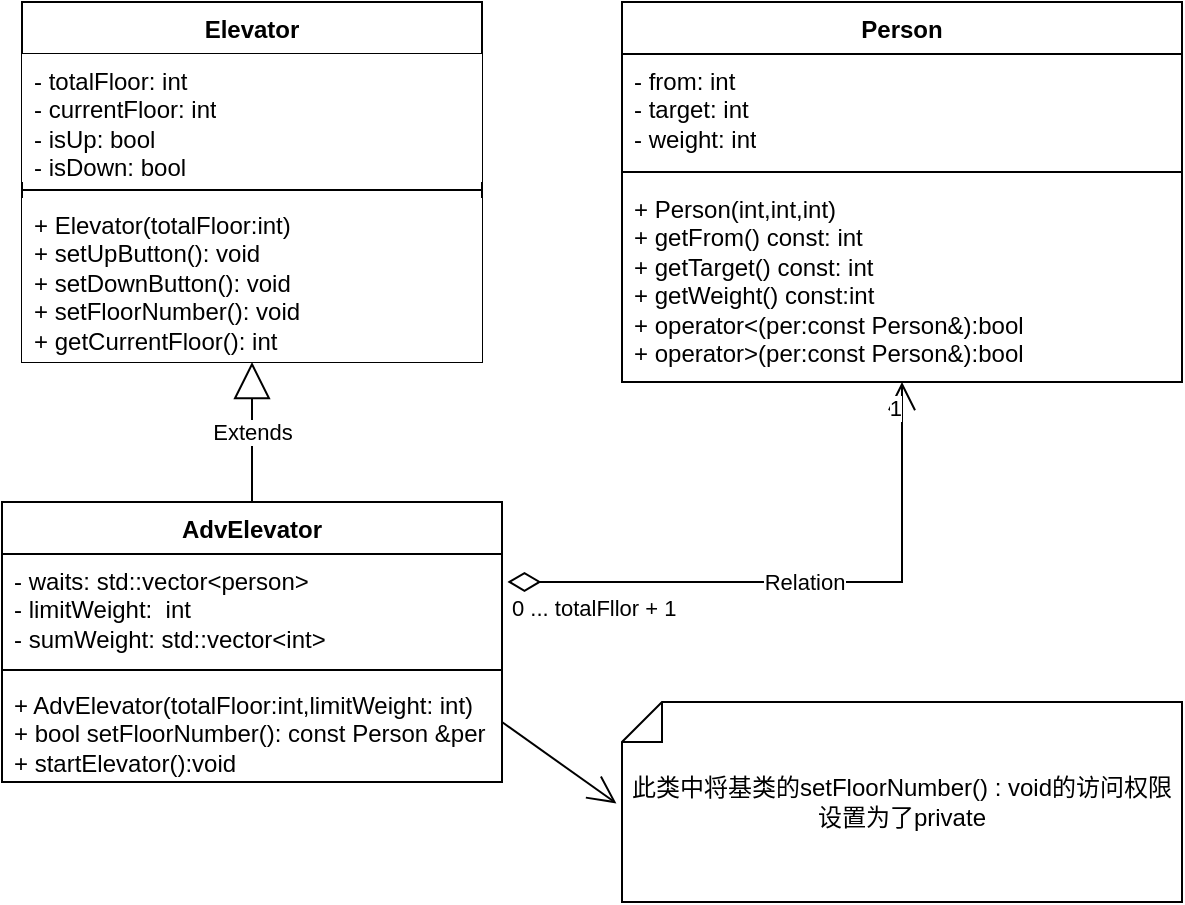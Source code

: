 <mxfile version="21.1.5" type="device">
  <diagram name="第 1 页" id="d-2SekT0oWRrDAiHW0gk">
    <mxGraphModel dx="823" dy="674" grid="1" gridSize="10" guides="1" tooltips="1" connect="1" arrows="1" fold="1" page="1" pageScale="1" pageWidth="827" pageHeight="1169" math="0" shadow="0">
      <root>
        <mxCell id="0" />
        <mxCell id="1" parent="0" />
        <mxCell id="HE3qIyfIJsHKENY5e4zm-1" value="Elevator" style="swimlane;fontStyle=1;align=center;verticalAlign=top;childLayout=stackLayout;horizontal=1;startSize=26;horizontalStack=0;resizeParent=1;resizeParentMax=0;resizeLast=0;collapsible=1;marginBottom=0;whiteSpace=wrap;html=1;" parent="1" vertex="1">
          <mxGeometry x="210" y="120" width="230" height="180" as="geometry">
            <mxRectangle x="210" y="120" width="90" height="30" as="alternateBounds" />
          </mxGeometry>
        </mxCell>
        <mxCell id="HE3qIyfIJsHKENY5e4zm-2" value="-&amp;nbsp;totalFloor&lt;span style=&quot;background-color: initial;&quot;&gt;: int&lt;/span&gt;&lt;br&gt;-&amp;nbsp;currentFloor: int&lt;br&gt;- isUp: bool&lt;br&gt;- isDown: bool" style="text;strokeColor=none;fillColor=default;align=left;verticalAlign=top;spacingLeft=4;spacingRight=4;overflow=hidden;rotatable=0;points=[[0,0.5],[1,0.5]];portConstraint=eastwest;whiteSpace=wrap;html=1;" parent="HE3qIyfIJsHKENY5e4zm-1" vertex="1">
          <mxGeometry y="26" width="230" height="64" as="geometry" />
        </mxCell>
        <mxCell id="HE3qIyfIJsHKENY5e4zm-3" value="" style="line;strokeWidth=1;fillColor=default;align=left;verticalAlign=middle;spacingTop=-1;spacingLeft=3;spacingRight=3;rotatable=0;labelPosition=right;points=[];portConstraint=eastwest;strokeColor=inherit;labelBorderColor=none;" parent="HE3qIyfIJsHKENY5e4zm-1" vertex="1">
          <mxGeometry y="90" width="230" height="8" as="geometry" />
        </mxCell>
        <mxCell id="HE3qIyfIJsHKENY5e4zm-4" value="+ Elevator(totalFloor:int)&lt;br&gt;+ setUpButton(): void&lt;br&gt;+ setDownButton(): void&lt;br&gt;+ setFloorNumber(): void&lt;br&gt;+ getCurrentFloor(): int" style="text;strokeColor=none;fillColor=default;align=left;verticalAlign=top;spacingLeft=4;spacingRight=4;overflow=hidden;rotatable=0;points=[[0,0.5],[1,0.5]];portConstraint=eastwest;whiteSpace=wrap;html=1;" parent="HE3qIyfIJsHKENY5e4zm-1" vertex="1">
          <mxGeometry y="98" width="230" height="82" as="geometry" />
        </mxCell>
        <mxCell id="wIJwUYnDV8P6VQxlKudw-1" value="AdvElevator" style="swimlane;fontStyle=1;align=center;verticalAlign=top;childLayout=stackLayout;horizontal=1;startSize=26;horizontalStack=0;resizeParent=1;resizeParentMax=0;resizeLast=0;collapsible=1;marginBottom=0;whiteSpace=wrap;html=1;" vertex="1" parent="1">
          <mxGeometry x="200" y="370" width="250" height="140" as="geometry" />
        </mxCell>
        <mxCell id="wIJwUYnDV8P6VQxlKudw-2" value="- waits: std::vector&amp;lt;person&amp;gt;&lt;br&gt;- limitWeight:&amp;nbsp; int&lt;br&gt;- sumWeight: std::vector&amp;lt;int&amp;gt;" style="text;strokeColor=none;fillColor=none;align=left;verticalAlign=top;spacingLeft=4;spacingRight=4;overflow=hidden;rotatable=0;points=[[0,0.5],[1,0.5]];portConstraint=eastwest;whiteSpace=wrap;html=1;" vertex="1" parent="wIJwUYnDV8P6VQxlKudw-1">
          <mxGeometry y="26" width="250" height="54" as="geometry" />
        </mxCell>
        <mxCell id="wIJwUYnDV8P6VQxlKudw-3" value="" style="line;strokeWidth=1;fillColor=none;align=left;verticalAlign=middle;spacingTop=-1;spacingLeft=3;spacingRight=3;rotatable=0;labelPosition=right;points=[];portConstraint=eastwest;strokeColor=inherit;" vertex="1" parent="wIJwUYnDV8P6VQxlKudw-1">
          <mxGeometry y="80" width="250" height="8" as="geometry" />
        </mxCell>
        <mxCell id="wIJwUYnDV8P6VQxlKudw-4" value="+ AdvElevator(totalFloor:int,limitWeight: int)&lt;br&gt;+ bool setFloorNumber(): const Person &amp;amp;per&lt;br&gt;+ startElevator():void" style="text;strokeColor=none;fillColor=none;align=left;verticalAlign=top;spacingLeft=4;spacingRight=4;overflow=hidden;rotatable=0;points=[[0,0.5],[1,0.5]];portConstraint=eastwest;whiteSpace=wrap;html=1;" vertex="1" parent="wIJwUYnDV8P6VQxlKudw-1">
          <mxGeometry y="88" width="250" height="52" as="geometry" />
        </mxCell>
        <mxCell id="wIJwUYnDV8P6VQxlKudw-11" value="此类中将基类的setFloorNumber() : void的访问权限&lt;br&gt;设置为了private" style="shape=note;size=20;whiteSpace=wrap;html=1;flipH=1;" vertex="1" parent="1">
          <mxGeometry x="510" y="470" width="280" height="100" as="geometry" />
        </mxCell>
        <mxCell id="wIJwUYnDV8P6VQxlKudw-15" value="" style="endArrow=open;endFill=1;endSize=12;html=1;rounded=0;entryX=1.01;entryY=0.507;entryDx=0;entryDy=0;entryPerimeter=0;" edge="1" parent="1" target="wIJwUYnDV8P6VQxlKudw-11">
          <mxGeometry width="160" relative="1" as="geometry">
            <mxPoint x="450" y="480" as="sourcePoint" />
            <mxPoint x="610" y="480" as="targetPoint" />
          </mxGeometry>
        </mxCell>
        <mxCell id="wIJwUYnDV8P6VQxlKudw-16" value="Extends" style="endArrow=block;endSize=16;endFill=0;html=1;rounded=0;exitX=0.5;exitY=0;exitDx=0;exitDy=0;entryX=0.5;entryY=1;entryDx=0;entryDy=0;" edge="1" parent="1" source="wIJwUYnDV8P6VQxlKudw-1" target="HE3qIyfIJsHKENY5e4zm-1">
          <mxGeometry width="160" relative="1" as="geometry">
            <mxPoint x="330" y="330" as="sourcePoint" />
            <mxPoint x="490" y="330" as="targetPoint" />
          </mxGeometry>
        </mxCell>
        <mxCell id="wIJwUYnDV8P6VQxlKudw-21" value="Person" style="swimlane;fontStyle=1;align=center;verticalAlign=top;childLayout=stackLayout;horizontal=1;startSize=26;horizontalStack=0;resizeParent=1;resizeParentMax=0;resizeLast=0;collapsible=1;marginBottom=0;whiteSpace=wrap;html=1;" vertex="1" parent="1">
          <mxGeometry x="510" y="120" width="280" height="190" as="geometry" />
        </mxCell>
        <mxCell id="wIJwUYnDV8P6VQxlKudw-22" value="- from: int&lt;br&gt;- target: int&lt;br&gt;- weight: int" style="text;strokeColor=none;fillColor=none;align=left;verticalAlign=top;spacingLeft=4;spacingRight=4;overflow=hidden;rotatable=0;points=[[0,0.5],[1,0.5]];portConstraint=eastwest;whiteSpace=wrap;html=1;" vertex="1" parent="wIJwUYnDV8P6VQxlKudw-21">
          <mxGeometry y="26" width="280" height="54" as="geometry" />
        </mxCell>
        <mxCell id="wIJwUYnDV8P6VQxlKudw-23" value="" style="line;strokeWidth=1;fillColor=none;align=left;verticalAlign=middle;spacingTop=-1;spacingLeft=3;spacingRight=3;rotatable=0;labelPosition=right;points=[];portConstraint=eastwest;strokeColor=inherit;" vertex="1" parent="wIJwUYnDV8P6VQxlKudw-21">
          <mxGeometry y="80" width="280" height="10" as="geometry" />
        </mxCell>
        <mxCell id="wIJwUYnDV8P6VQxlKudw-24" value="+ Person(int,int,int)&lt;br&gt;+ getFrom() const: int&lt;br&gt;+ getTarget() const: int&lt;br&gt;+ getWeight() const:int&lt;br&gt;+ operator&amp;lt;(per:const Person&amp;amp;):bool&lt;br&gt;+ operator&amp;gt;(per:const Person&amp;amp;):bool" style="text;strokeColor=none;fillColor=none;align=left;verticalAlign=top;spacingLeft=4;spacingRight=4;overflow=hidden;rotatable=0;points=[[0,0.5],[1,0.5]];portConstraint=eastwest;whiteSpace=wrap;html=1;" vertex="1" parent="wIJwUYnDV8P6VQxlKudw-21">
          <mxGeometry y="90" width="280" height="100" as="geometry" />
        </mxCell>
        <mxCell id="wIJwUYnDV8P6VQxlKudw-26" value="Relation" style="endArrow=open;html=1;endSize=12;startArrow=diamondThin;startSize=14;startFill=0;edgeStyle=orthogonalEdgeStyle;rounded=0;exitX=1.011;exitY=0.259;exitDx=0;exitDy=0;exitPerimeter=0;entryX=0.5;entryY=1;entryDx=0;entryDy=0;" edge="1" parent="1" source="wIJwUYnDV8P6VQxlKudw-2" target="wIJwUYnDV8P6VQxlKudw-21">
          <mxGeometry relative="1" as="geometry">
            <mxPoint x="450" y="330" as="sourcePoint" />
            <mxPoint x="610" y="330" as="targetPoint" />
          </mxGeometry>
        </mxCell>
        <mxCell id="wIJwUYnDV8P6VQxlKudw-27" value="0 ... totalFllor + 1" style="edgeLabel;resizable=0;html=1;align=left;verticalAlign=top;" connectable="0" vertex="1" parent="wIJwUYnDV8P6VQxlKudw-26">
          <mxGeometry x="-1" relative="1" as="geometry" />
        </mxCell>
        <mxCell id="wIJwUYnDV8P6VQxlKudw-28" value="1" style="edgeLabel;resizable=0;html=1;align=right;verticalAlign=top;" connectable="0" vertex="1" parent="wIJwUYnDV8P6VQxlKudw-26">
          <mxGeometry x="1" relative="1" as="geometry" />
        </mxCell>
      </root>
    </mxGraphModel>
  </diagram>
</mxfile>
